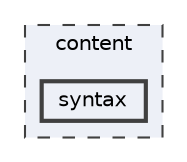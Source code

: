 digraph "content/syntax"
{
 // LATEX_PDF_SIZE
  bgcolor="transparent";
  edge [fontname=Helvetica,fontsize=10,labelfontname=Helvetica,labelfontsize=10];
  node [fontname=Helvetica,fontsize=10,shape=box,height=0.2,width=0.4];
  compound=true
  subgraph clusterdir_946545853a6c49e1e7c5b9ef23c67eca {
    graph [ bgcolor="#edf0f7", pencolor="grey25", label="content", fontname=Helvetica,fontsize=10 style="filled,dashed", URL="dir_946545853a6c49e1e7c5b9ef23c67eca.html",tooltip=""]
  dir_364be7c143c73919d5cf8fc41385bea5 [label="syntax", fillcolor="#edf0f7", color="grey25", style="filled,bold", URL="dir_364be7c143c73919d5cf8fc41385bea5.html",tooltip=""];
  }
}
